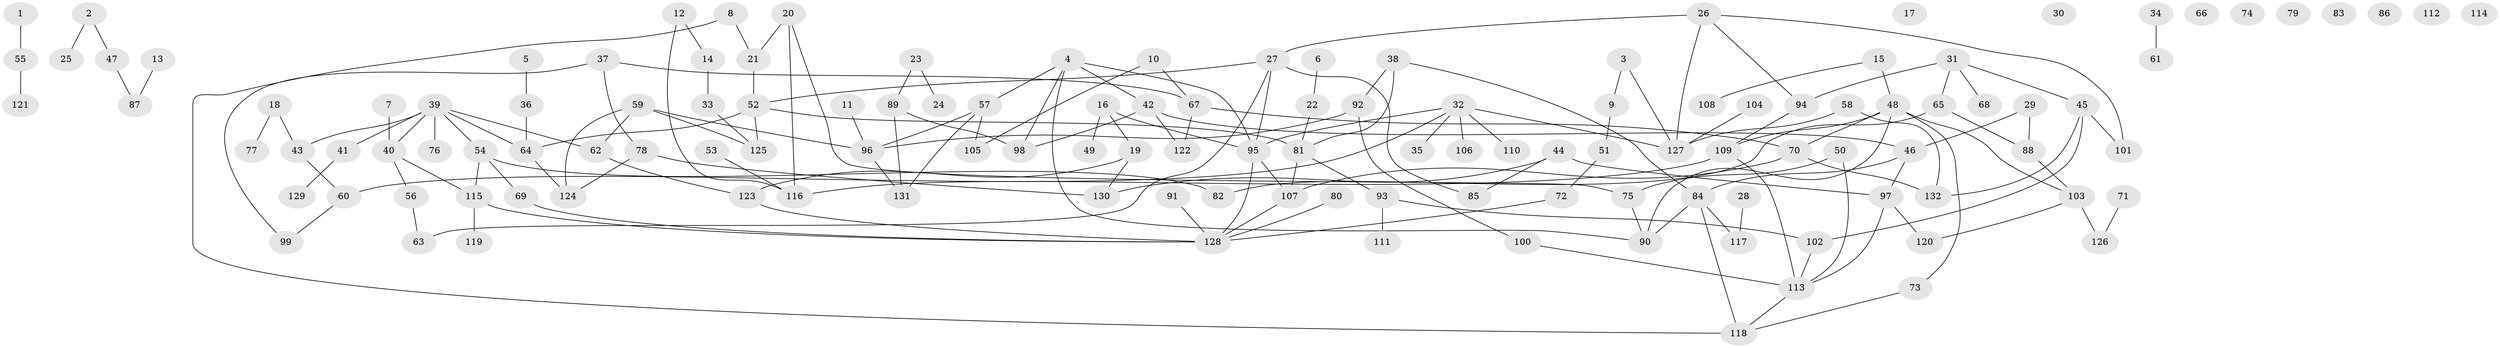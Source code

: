 // coarse degree distribution, {3: 0.14285714285714285, 2: 0.09523809523809523, 6: 0.09523809523809523, 1: 0.23809523809523808, 10: 0.023809523809523808, 5: 0.19047619047619047, 4: 0.16666666666666666, 7: 0.047619047619047616}
// Generated by graph-tools (version 1.1) at 2025/35/03/04/25 23:35:55]
// undirected, 132 vertices, 166 edges
graph export_dot {
  node [color=gray90,style=filled];
  1;
  2;
  3;
  4;
  5;
  6;
  7;
  8;
  9;
  10;
  11;
  12;
  13;
  14;
  15;
  16;
  17;
  18;
  19;
  20;
  21;
  22;
  23;
  24;
  25;
  26;
  27;
  28;
  29;
  30;
  31;
  32;
  33;
  34;
  35;
  36;
  37;
  38;
  39;
  40;
  41;
  42;
  43;
  44;
  45;
  46;
  47;
  48;
  49;
  50;
  51;
  52;
  53;
  54;
  55;
  56;
  57;
  58;
  59;
  60;
  61;
  62;
  63;
  64;
  65;
  66;
  67;
  68;
  69;
  70;
  71;
  72;
  73;
  74;
  75;
  76;
  77;
  78;
  79;
  80;
  81;
  82;
  83;
  84;
  85;
  86;
  87;
  88;
  89;
  90;
  91;
  92;
  93;
  94;
  95;
  96;
  97;
  98;
  99;
  100;
  101;
  102;
  103;
  104;
  105;
  106;
  107;
  108;
  109;
  110;
  111;
  112;
  113;
  114;
  115;
  116;
  117;
  118;
  119;
  120;
  121;
  122;
  123;
  124;
  125;
  126;
  127;
  128;
  129;
  130;
  131;
  132;
  1 -- 55;
  2 -- 25;
  2 -- 47;
  3 -- 9;
  3 -- 127;
  4 -- 42;
  4 -- 57;
  4 -- 90;
  4 -- 95;
  4 -- 98;
  5 -- 36;
  6 -- 22;
  7 -- 40;
  8 -- 21;
  8 -- 118;
  9 -- 51;
  10 -- 67;
  10 -- 105;
  11 -- 96;
  12 -- 14;
  12 -- 116;
  13 -- 87;
  14 -- 33;
  15 -- 48;
  15 -- 108;
  16 -- 19;
  16 -- 49;
  16 -- 95;
  18 -- 43;
  18 -- 77;
  19 -- 123;
  19 -- 130;
  20 -- 21;
  20 -- 75;
  20 -- 116;
  21 -- 52;
  22 -- 81;
  23 -- 24;
  23 -- 89;
  26 -- 27;
  26 -- 94;
  26 -- 101;
  26 -- 127;
  27 -- 52;
  27 -- 63;
  27 -- 85;
  27 -- 95;
  28 -- 117;
  29 -- 46;
  29 -- 88;
  31 -- 45;
  31 -- 65;
  31 -- 68;
  31 -- 94;
  32 -- 35;
  32 -- 60;
  32 -- 95;
  32 -- 106;
  32 -- 110;
  32 -- 127;
  33 -- 125;
  34 -- 61;
  36 -- 64;
  37 -- 67;
  37 -- 78;
  37 -- 99;
  38 -- 81;
  38 -- 84;
  38 -- 92;
  39 -- 40;
  39 -- 41;
  39 -- 43;
  39 -- 54;
  39 -- 62;
  39 -- 64;
  39 -- 76;
  40 -- 56;
  40 -- 115;
  41 -- 129;
  42 -- 46;
  42 -- 98;
  42 -- 122;
  43 -- 60;
  44 -- 85;
  44 -- 97;
  44 -- 130;
  45 -- 101;
  45 -- 102;
  45 -- 132;
  46 -- 84;
  46 -- 97;
  47 -- 87;
  48 -- 70;
  48 -- 73;
  48 -- 90;
  48 -- 103;
  48 -- 109;
  50 -- 75;
  50 -- 113;
  51 -- 72;
  52 -- 64;
  52 -- 81;
  52 -- 125;
  53 -- 116;
  54 -- 69;
  54 -- 82;
  54 -- 115;
  55 -- 121;
  56 -- 63;
  57 -- 96;
  57 -- 105;
  57 -- 131;
  58 -- 127;
  58 -- 132;
  59 -- 62;
  59 -- 96;
  59 -- 124;
  59 -- 125;
  60 -- 99;
  62 -- 123;
  64 -- 124;
  65 -- 82;
  65 -- 88;
  67 -- 70;
  67 -- 122;
  69 -- 128;
  70 -- 107;
  70 -- 132;
  71 -- 126;
  72 -- 128;
  73 -- 118;
  75 -- 90;
  78 -- 124;
  78 -- 130;
  80 -- 128;
  81 -- 93;
  81 -- 107;
  84 -- 90;
  84 -- 117;
  84 -- 118;
  88 -- 103;
  89 -- 98;
  89 -- 131;
  91 -- 128;
  92 -- 96;
  92 -- 100;
  93 -- 102;
  93 -- 111;
  94 -- 109;
  95 -- 107;
  95 -- 128;
  96 -- 131;
  97 -- 113;
  97 -- 120;
  100 -- 113;
  102 -- 113;
  103 -- 120;
  103 -- 126;
  104 -- 127;
  107 -- 128;
  109 -- 113;
  109 -- 116;
  113 -- 118;
  115 -- 119;
  115 -- 128;
  123 -- 128;
}
